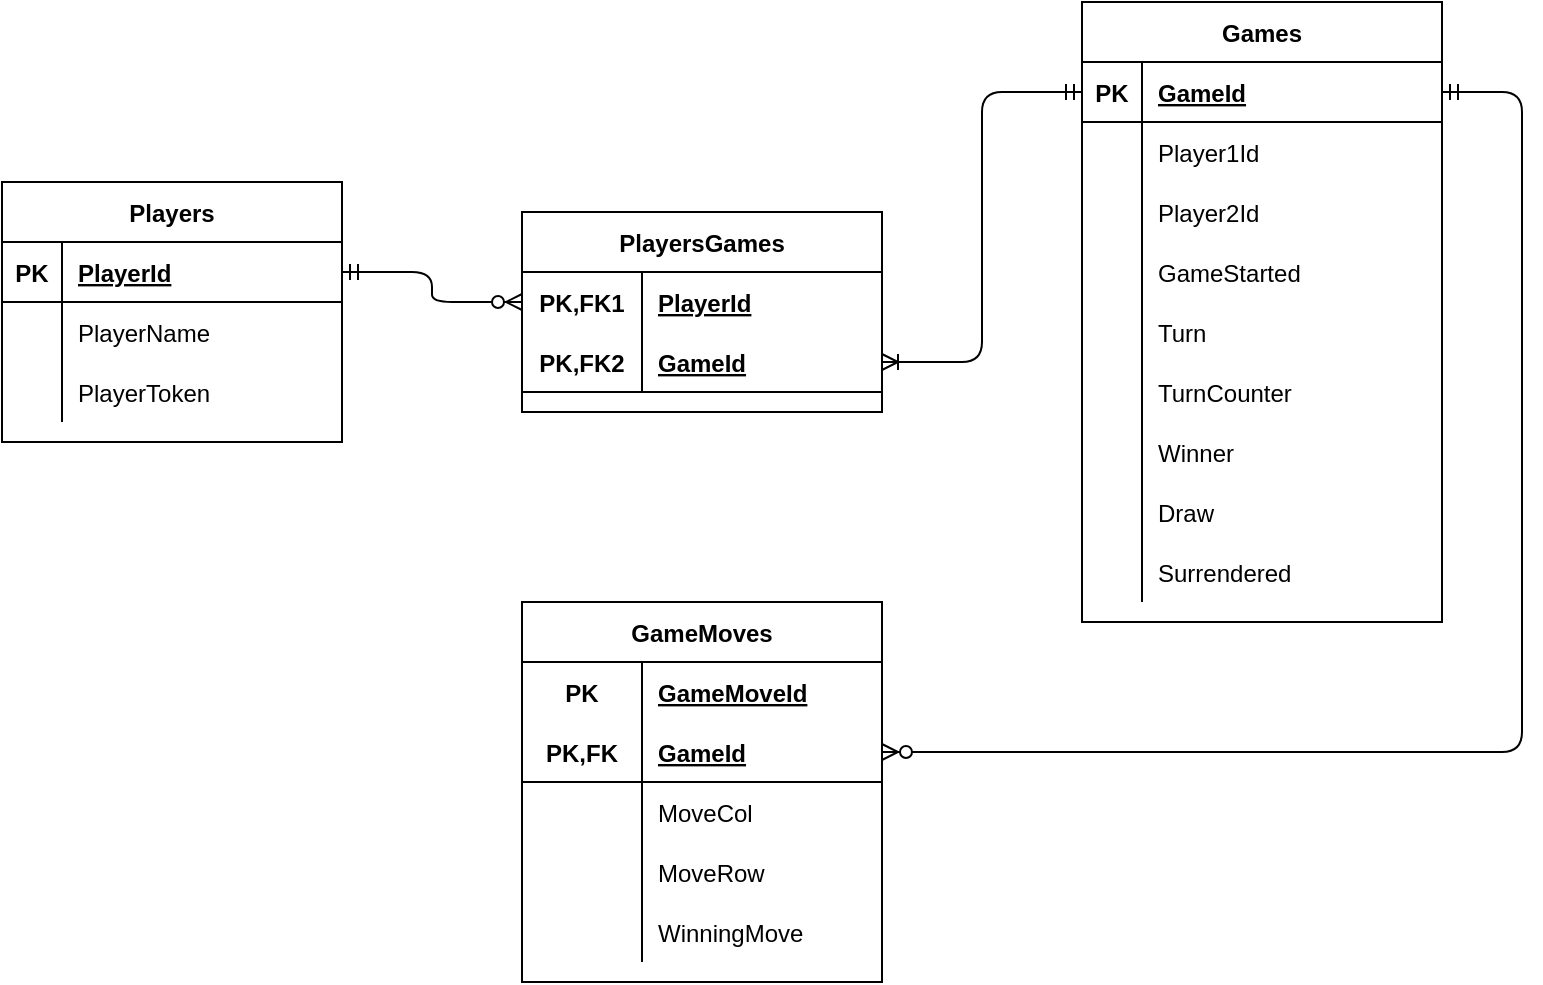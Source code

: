 <mxfile version="14.5.7" type="device"><diagram id="R2lEEEUBdFMjLlhIrx00" name="Page-1"><mxGraphModel dx="1422" dy="762" grid="1" gridSize="10" guides="1" tooltips="1" connect="1" arrows="1" fold="1" page="1" pageScale="1" pageWidth="850" pageHeight="1100" math="0" shadow="0" extFonts="Permanent Marker^https://fonts.googleapis.com/css?family=Permanent+Marker"><root><mxCell id="0"/><mxCell id="1" parent="0"/><mxCell id="C-vyLk0tnHw3VtMMgP7b-23" value="Players" style="shape=table;startSize=30;container=1;collapsible=1;childLayout=tableLayout;fixedRows=1;rowLines=0;fontStyle=1;align=center;resizeLast=1;" parent="1" vertex="1"><mxGeometry x="40" y="245" width="170" height="130" as="geometry"/></mxCell><mxCell id="C-vyLk0tnHw3VtMMgP7b-24" value="" style="shape=partialRectangle;collapsible=0;dropTarget=0;pointerEvents=0;fillColor=none;points=[[0,0.5],[1,0.5]];portConstraint=eastwest;top=0;left=0;right=0;bottom=1;" parent="C-vyLk0tnHw3VtMMgP7b-23" vertex="1"><mxGeometry y="30" width="170" height="30" as="geometry"/></mxCell><mxCell id="C-vyLk0tnHw3VtMMgP7b-25" value="PK" style="shape=partialRectangle;overflow=hidden;connectable=0;fillColor=none;top=0;left=0;bottom=0;right=0;fontStyle=1;" parent="C-vyLk0tnHw3VtMMgP7b-24" vertex="1"><mxGeometry width="30" height="30" as="geometry"/></mxCell><mxCell id="C-vyLk0tnHw3VtMMgP7b-26" value="PlayerId" style="shape=partialRectangle;overflow=hidden;connectable=0;fillColor=none;top=0;left=0;bottom=0;right=0;align=left;spacingLeft=6;fontStyle=5;" parent="C-vyLk0tnHw3VtMMgP7b-24" vertex="1"><mxGeometry x="30" width="140" height="30" as="geometry"/></mxCell><mxCell id="C-vyLk0tnHw3VtMMgP7b-27" value="" style="shape=partialRectangle;collapsible=0;dropTarget=0;pointerEvents=0;fillColor=none;points=[[0,0.5],[1,0.5]];portConstraint=eastwest;top=0;left=0;right=0;bottom=0;" parent="C-vyLk0tnHw3VtMMgP7b-23" vertex="1"><mxGeometry y="60" width="170" height="30" as="geometry"/></mxCell><mxCell id="C-vyLk0tnHw3VtMMgP7b-28" value="" style="shape=partialRectangle;overflow=hidden;connectable=0;fillColor=none;top=0;left=0;bottom=0;right=0;" parent="C-vyLk0tnHw3VtMMgP7b-27" vertex="1"><mxGeometry width="30" height="30" as="geometry"/></mxCell><mxCell id="C-vyLk0tnHw3VtMMgP7b-29" value="PlayerName" style="shape=partialRectangle;overflow=hidden;connectable=0;fillColor=none;top=0;left=0;bottom=0;right=0;align=left;spacingLeft=6;" parent="C-vyLk0tnHw3VtMMgP7b-27" vertex="1"><mxGeometry x="30" width="140" height="30" as="geometry"/></mxCell><mxCell id="J5YXGD3-a0jx02KQ3sk3-1" value="" style="shape=partialRectangle;collapsible=0;dropTarget=0;pointerEvents=0;fillColor=none;points=[[0,0.5],[1,0.5]];portConstraint=eastwest;top=0;left=0;right=0;bottom=0;" vertex="1" parent="C-vyLk0tnHw3VtMMgP7b-23"><mxGeometry y="90" width="170" height="30" as="geometry"/></mxCell><mxCell id="J5YXGD3-a0jx02KQ3sk3-2" value="" style="shape=partialRectangle;overflow=hidden;connectable=0;fillColor=none;top=0;left=0;bottom=0;right=0;" vertex="1" parent="J5YXGD3-a0jx02KQ3sk3-1"><mxGeometry width="30" height="30" as="geometry"/></mxCell><mxCell id="J5YXGD3-a0jx02KQ3sk3-3" value="PlayerToken" style="shape=partialRectangle;overflow=hidden;connectable=0;fillColor=none;top=0;left=0;bottom=0;right=0;align=left;spacingLeft=6;" vertex="1" parent="J5YXGD3-a0jx02KQ3sk3-1"><mxGeometry x="30" width="140" height="30" as="geometry"/></mxCell><mxCell id="J5YXGD3-a0jx02KQ3sk3-4" value="PlayersGames" style="shape=table;startSize=30;container=1;collapsible=1;childLayout=tableLayout;fixedRows=1;rowLines=0;fontStyle=1;align=center;resizeLast=1;" vertex="1" parent="1"><mxGeometry x="300" y="260" width="180" height="100" as="geometry"/></mxCell><mxCell id="J5YXGD3-a0jx02KQ3sk3-5" value="" style="shape=partialRectangle;collapsible=0;dropTarget=0;pointerEvents=0;fillColor=none;top=0;left=0;bottom=0;right=0;points=[[0,0.5],[1,0.5]];portConstraint=eastwest;" vertex="1" parent="J5YXGD3-a0jx02KQ3sk3-4"><mxGeometry y="30" width="180" height="30" as="geometry"/></mxCell><mxCell id="J5YXGD3-a0jx02KQ3sk3-6" value="PK,FK1" style="shape=partialRectangle;connectable=0;fillColor=none;top=0;left=0;bottom=0;right=0;fontStyle=1;overflow=hidden;" vertex="1" parent="J5YXGD3-a0jx02KQ3sk3-5"><mxGeometry width="60" height="30" as="geometry"/></mxCell><mxCell id="J5YXGD3-a0jx02KQ3sk3-7" value="PlayerId" style="shape=partialRectangle;connectable=0;fillColor=none;top=0;left=0;bottom=0;right=0;align=left;spacingLeft=6;fontStyle=5;overflow=hidden;" vertex="1" parent="J5YXGD3-a0jx02KQ3sk3-5"><mxGeometry x="60" width="120" height="30" as="geometry"/></mxCell><mxCell id="J5YXGD3-a0jx02KQ3sk3-8" value="" style="shape=partialRectangle;collapsible=0;dropTarget=0;pointerEvents=0;fillColor=none;top=0;left=0;bottom=1;right=0;points=[[0,0.5],[1,0.5]];portConstraint=eastwest;" vertex="1" parent="J5YXGD3-a0jx02KQ3sk3-4"><mxGeometry y="60" width="180" height="30" as="geometry"/></mxCell><mxCell id="J5YXGD3-a0jx02KQ3sk3-9" value="PK,FK2" style="shape=partialRectangle;connectable=0;fillColor=none;top=0;left=0;bottom=0;right=0;fontStyle=1;overflow=hidden;" vertex="1" parent="J5YXGD3-a0jx02KQ3sk3-8"><mxGeometry width="60" height="30" as="geometry"/></mxCell><mxCell id="J5YXGD3-a0jx02KQ3sk3-10" value="GameId" style="shape=partialRectangle;connectable=0;fillColor=none;top=0;left=0;bottom=0;right=0;align=left;spacingLeft=6;fontStyle=5;overflow=hidden;" vertex="1" parent="J5YXGD3-a0jx02KQ3sk3-8"><mxGeometry x="60" width="120" height="30" as="geometry"/></mxCell><mxCell id="J5YXGD3-a0jx02KQ3sk3-17" value="Games" style="shape=table;startSize=30;container=1;collapsible=1;childLayout=tableLayout;fixedRows=1;rowLines=0;fontStyle=1;align=center;resizeLast=1;" vertex="1" parent="1"><mxGeometry x="580" y="155" width="180" height="310" as="geometry"/></mxCell><mxCell id="J5YXGD3-a0jx02KQ3sk3-18" value="" style="shape=partialRectangle;collapsible=0;dropTarget=0;pointerEvents=0;fillColor=none;top=0;left=0;bottom=1;right=0;points=[[0,0.5],[1,0.5]];portConstraint=eastwest;" vertex="1" parent="J5YXGD3-a0jx02KQ3sk3-17"><mxGeometry y="30" width="180" height="30" as="geometry"/></mxCell><mxCell id="J5YXGD3-a0jx02KQ3sk3-19" value="PK" style="shape=partialRectangle;connectable=0;fillColor=none;top=0;left=0;bottom=0;right=0;fontStyle=1;overflow=hidden;" vertex="1" parent="J5YXGD3-a0jx02KQ3sk3-18"><mxGeometry width="30" height="30" as="geometry"/></mxCell><mxCell id="J5YXGD3-a0jx02KQ3sk3-20" value="GameId" style="shape=partialRectangle;connectable=0;fillColor=none;top=0;left=0;bottom=0;right=0;align=left;spacingLeft=6;fontStyle=5;overflow=hidden;" vertex="1" parent="J5YXGD3-a0jx02KQ3sk3-18"><mxGeometry x="30" width="150" height="30" as="geometry"/></mxCell><mxCell id="J5YXGD3-a0jx02KQ3sk3-21" value="" style="shape=partialRectangle;collapsible=0;dropTarget=0;pointerEvents=0;fillColor=none;top=0;left=0;bottom=0;right=0;points=[[0,0.5],[1,0.5]];portConstraint=eastwest;" vertex="1" parent="J5YXGD3-a0jx02KQ3sk3-17"><mxGeometry y="60" width="180" height="30" as="geometry"/></mxCell><mxCell id="J5YXGD3-a0jx02KQ3sk3-22" value="" style="shape=partialRectangle;connectable=0;fillColor=none;top=0;left=0;bottom=0;right=0;editable=1;overflow=hidden;" vertex="1" parent="J5YXGD3-a0jx02KQ3sk3-21"><mxGeometry width="30" height="30" as="geometry"/></mxCell><mxCell id="J5YXGD3-a0jx02KQ3sk3-23" value="Player1Id" style="shape=partialRectangle;connectable=0;fillColor=none;top=0;left=0;bottom=0;right=0;align=left;spacingLeft=6;overflow=hidden;" vertex="1" parent="J5YXGD3-a0jx02KQ3sk3-21"><mxGeometry x="30" width="150" height="30" as="geometry"/></mxCell><mxCell id="J5YXGD3-a0jx02KQ3sk3-24" value="" style="shape=partialRectangle;collapsible=0;dropTarget=0;pointerEvents=0;fillColor=none;top=0;left=0;bottom=0;right=0;points=[[0,0.5],[1,0.5]];portConstraint=eastwest;" vertex="1" parent="J5YXGD3-a0jx02KQ3sk3-17"><mxGeometry y="90" width="180" height="30" as="geometry"/></mxCell><mxCell id="J5YXGD3-a0jx02KQ3sk3-25" value="" style="shape=partialRectangle;connectable=0;fillColor=none;top=0;left=0;bottom=0;right=0;editable=1;overflow=hidden;" vertex="1" parent="J5YXGD3-a0jx02KQ3sk3-24"><mxGeometry width="30" height="30" as="geometry"/></mxCell><mxCell id="J5YXGD3-a0jx02KQ3sk3-26" value="Player2Id" style="shape=partialRectangle;connectable=0;fillColor=none;top=0;left=0;bottom=0;right=0;align=left;spacingLeft=6;overflow=hidden;" vertex="1" parent="J5YXGD3-a0jx02KQ3sk3-24"><mxGeometry x="30" width="150" height="30" as="geometry"/></mxCell><mxCell id="J5YXGD3-a0jx02KQ3sk3-27" value="" style="shape=partialRectangle;collapsible=0;dropTarget=0;pointerEvents=0;fillColor=none;top=0;left=0;bottom=0;right=0;points=[[0,0.5],[1,0.5]];portConstraint=eastwest;" vertex="1" parent="J5YXGD3-a0jx02KQ3sk3-17"><mxGeometry y="120" width="180" height="30" as="geometry"/></mxCell><mxCell id="J5YXGD3-a0jx02KQ3sk3-28" value="" style="shape=partialRectangle;connectable=0;fillColor=none;top=0;left=0;bottom=0;right=0;editable=1;overflow=hidden;" vertex="1" parent="J5YXGD3-a0jx02KQ3sk3-27"><mxGeometry width="30" height="30" as="geometry"/></mxCell><mxCell id="J5YXGD3-a0jx02KQ3sk3-29" value="GameStarted" style="shape=partialRectangle;connectable=0;fillColor=none;top=0;left=0;bottom=0;right=0;align=left;spacingLeft=6;overflow=hidden;" vertex="1" parent="J5YXGD3-a0jx02KQ3sk3-27"><mxGeometry x="30" width="150" height="30" as="geometry"/></mxCell><mxCell id="J5YXGD3-a0jx02KQ3sk3-30" value="" style="shape=partialRectangle;collapsible=0;dropTarget=0;pointerEvents=0;fillColor=none;top=0;left=0;bottom=0;right=0;points=[[0,0.5],[1,0.5]];portConstraint=eastwest;" vertex="1" parent="J5YXGD3-a0jx02KQ3sk3-17"><mxGeometry y="150" width="180" height="30" as="geometry"/></mxCell><mxCell id="J5YXGD3-a0jx02KQ3sk3-31" value="" style="shape=partialRectangle;connectable=0;fillColor=none;top=0;left=0;bottom=0;right=0;editable=1;overflow=hidden;" vertex="1" parent="J5YXGD3-a0jx02KQ3sk3-30"><mxGeometry width="30" height="30" as="geometry"/></mxCell><mxCell id="J5YXGD3-a0jx02KQ3sk3-32" value="Turn" style="shape=partialRectangle;connectable=0;fillColor=none;top=0;left=0;bottom=0;right=0;align=left;spacingLeft=6;overflow=hidden;" vertex="1" parent="J5YXGD3-a0jx02KQ3sk3-30"><mxGeometry x="30" width="150" height="30" as="geometry"/></mxCell><mxCell id="J5YXGD3-a0jx02KQ3sk3-33" value="" style="shape=partialRectangle;collapsible=0;dropTarget=0;pointerEvents=0;fillColor=none;top=0;left=0;bottom=0;right=0;points=[[0,0.5],[1,0.5]];portConstraint=eastwest;" vertex="1" parent="J5YXGD3-a0jx02KQ3sk3-17"><mxGeometry y="180" width="180" height="30" as="geometry"/></mxCell><mxCell id="J5YXGD3-a0jx02KQ3sk3-34" value="" style="shape=partialRectangle;connectable=0;fillColor=none;top=0;left=0;bottom=0;right=0;editable=1;overflow=hidden;" vertex="1" parent="J5YXGD3-a0jx02KQ3sk3-33"><mxGeometry width="30" height="30" as="geometry"/></mxCell><mxCell id="J5YXGD3-a0jx02KQ3sk3-35" value="TurnCounter" style="shape=partialRectangle;connectable=0;fillColor=none;top=0;left=0;bottom=0;right=0;align=left;spacingLeft=6;overflow=hidden;" vertex="1" parent="J5YXGD3-a0jx02KQ3sk3-33"><mxGeometry x="30" width="150" height="30" as="geometry"/></mxCell><mxCell id="J5YXGD3-a0jx02KQ3sk3-36" value="" style="shape=partialRectangle;collapsible=0;dropTarget=0;pointerEvents=0;fillColor=none;top=0;left=0;bottom=0;right=0;points=[[0,0.5],[1,0.5]];portConstraint=eastwest;" vertex="1" parent="J5YXGD3-a0jx02KQ3sk3-17"><mxGeometry y="210" width="180" height="30" as="geometry"/></mxCell><mxCell id="J5YXGD3-a0jx02KQ3sk3-37" value="" style="shape=partialRectangle;connectable=0;fillColor=none;top=0;left=0;bottom=0;right=0;editable=1;overflow=hidden;" vertex="1" parent="J5YXGD3-a0jx02KQ3sk3-36"><mxGeometry width="30" height="30" as="geometry"/></mxCell><mxCell id="J5YXGD3-a0jx02KQ3sk3-38" value="Winner" style="shape=partialRectangle;connectable=0;fillColor=none;top=0;left=0;bottom=0;right=0;align=left;spacingLeft=6;overflow=hidden;" vertex="1" parent="J5YXGD3-a0jx02KQ3sk3-36"><mxGeometry x="30" width="150" height="30" as="geometry"/></mxCell><mxCell id="J5YXGD3-a0jx02KQ3sk3-39" value="" style="shape=partialRectangle;collapsible=0;dropTarget=0;pointerEvents=0;fillColor=none;top=0;left=0;bottom=0;right=0;points=[[0,0.5],[1,0.5]];portConstraint=eastwest;" vertex="1" parent="J5YXGD3-a0jx02KQ3sk3-17"><mxGeometry y="240" width="180" height="30" as="geometry"/></mxCell><mxCell id="J5YXGD3-a0jx02KQ3sk3-40" value="" style="shape=partialRectangle;connectable=0;fillColor=none;top=0;left=0;bottom=0;right=0;editable=1;overflow=hidden;" vertex="1" parent="J5YXGD3-a0jx02KQ3sk3-39"><mxGeometry width="30" height="30" as="geometry"/></mxCell><mxCell id="J5YXGD3-a0jx02KQ3sk3-41" value="Draw" style="shape=partialRectangle;connectable=0;fillColor=none;top=0;left=0;bottom=0;right=0;align=left;spacingLeft=6;overflow=hidden;" vertex="1" parent="J5YXGD3-a0jx02KQ3sk3-39"><mxGeometry x="30" width="150" height="30" as="geometry"/></mxCell><mxCell id="J5YXGD3-a0jx02KQ3sk3-42" value="" style="shape=partialRectangle;collapsible=0;dropTarget=0;pointerEvents=0;fillColor=none;top=0;left=0;bottom=0;right=0;points=[[0,0.5],[1,0.5]];portConstraint=eastwest;" vertex="1" parent="J5YXGD3-a0jx02KQ3sk3-17"><mxGeometry y="270" width="180" height="30" as="geometry"/></mxCell><mxCell id="J5YXGD3-a0jx02KQ3sk3-43" value="" style="shape=partialRectangle;connectable=0;fillColor=none;top=0;left=0;bottom=0;right=0;editable=1;overflow=hidden;" vertex="1" parent="J5YXGD3-a0jx02KQ3sk3-42"><mxGeometry width="30" height="30" as="geometry"/></mxCell><mxCell id="J5YXGD3-a0jx02KQ3sk3-44" value="Surrendered" style="shape=partialRectangle;connectable=0;fillColor=none;top=0;left=0;bottom=0;right=0;align=left;spacingLeft=6;overflow=hidden;" vertex="1" parent="J5YXGD3-a0jx02KQ3sk3-42"><mxGeometry x="30" width="150" height="30" as="geometry"/></mxCell><mxCell id="J5YXGD3-a0jx02KQ3sk3-45" value="GameMoves" style="shape=table;startSize=30;container=1;collapsible=1;childLayout=tableLayout;fixedRows=1;rowLines=0;fontStyle=1;align=center;resizeLast=1;" vertex="1" parent="1"><mxGeometry x="300" y="455" width="180" height="190" as="geometry"/></mxCell><mxCell id="J5YXGD3-a0jx02KQ3sk3-46" value="" style="shape=partialRectangle;collapsible=0;dropTarget=0;pointerEvents=0;fillColor=none;top=0;left=0;bottom=0;right=0;points=[[0,0.5],[1,0.5]];portConstraint=eastwest;" vertex="1" parent="J5YXGD3-a0jx02KQ3sk3-45"><mxGeometry y="30" width="180" height="30" as="geometry"/></mxCell><mxCell id="J5YXGD3-a0jx02KQ3sk3-47" value="PK" style="shape=partialRectangle;connectable=0;fillColor=none;top=0;left=0;bottom=0;right=0;fontStyle=1;overflow=hidden;" vertex="1" parent="J5YXGD3-a0jx02KQ3sk3-46"><mxGeometry width="60" height="30" as="geometry"/></mxCell><mxCell id="J5YXGD3-a0jx02KQ3sk3-48" value="GameMoveId" style="shape=partialRectangle;connectable=0;fillColor=none;top=0;left=0;bottom=0;right=0;align=left;spacingLeft=6;fontStyle=5;overflow=hidden;" vertex="1" parent="J5YXGD3-a0jx02KQ3sk3-46"><mxGeometry x="60" width="120" height="30" as="geometry"/></mxCell><mxCell id="J5YXGD3-a0jx02KQ3sk3-49" value="" style="shape=partialRectangle;collapsible=0;dropTarget=0;pointerEvents=0;fillColor=none;top=0;left=0;bottom=1;right=0;points=[[0,0.5],[1,0.5]];portConstraint=eastwest;" vertex="1" parent="J5YXGD3-a0jx02KQ3sk3-45"><mxGeometry y="60" width="180" height="30" as="geometry"/></mxCell><mxCell id="J5YXGD3-a0jx02KQ3sk3-50" value="PK,FK" style="shape=partialRectangle;connectable=0;fillColor=none;top=0;left=0;bottom=0;right=0;fontStyle=1;overflow=hidden;" vertex="1" parent="J5YXGD3-a0jx02KQ3sk3-49"><mxGeometry width="60" height="30" as="geometry"/></mxCell><mxCell id="J5YXGD3-a0jx02KQ3sk3-51" value="GameId" style="shape=partialRectangle;connectable=0;fillColor=none;top=0;left=0;bottom=0;right=0;align=left;spacingLeft=6;fontStyle=5;overflow=hidden;" vertex="1" parent="J5YXGD3-a0jx02KQ3sk3-49"><mxGeometry x="60" width="120" height="30" as="geometry"/></mxCell><mxCell id="J5YXGD3-a0jx02KQ3sk3-52" value="" style="shape=partialRectangle;collapsible=0;dropTarget=0;pointerEvents=0;fillColor=none;top=0;left=0;bottom=0;right=0;points=[[0,0.5],[1,0.5]];portConstraint=eastwest;" vertex="1" parent="J5YXGD3-a0jx02KQ3sk3-45"><mxGeometry y="90" width="180" height="30" as="geometry"/></mxCell><mxCell id="J5YXGD3-a0jx02KQ3sk3-53" value="" style="shape=partialRectangle;connectable=0;fillColor=none;top=0;left=0;bottom=0;right=0;editable=1;overflow=hidden;" vertex="1" parent="J5YXGD3-a0jx02KQ3sk3-52"><mxGeometry width="60" height="30" as="geometry"/></mxCell><mxCell id="J5YXGD3-a0jx02KQ3sk3-54" value="MoveCol" style="shape=partialRectangle;connectable=0;fillColor=none;top=0;left=0;bottom=0;right=0;align=left;spacingLeft=6;overflow=hidden;" vertex="1" parent="J5YXGD3-a0jx02KQ3sk3-52"><mxGeometry x="60" width="120" height="30" as="geometry"/></mxCell><mxCell id="J5YXGD3-a0jx02KQ3sk3-55" value="" style="shape=partialRectangle;collapsible=0;dropTarget=0;pointerEvents=0;fillColor=none;top=0;left=0;bottom=0;right=0;points=[[0,0.5],[1,0.5]];portConstraint=eastwest;" vertex="1" parent="J5YXGD3-a0jx02KQ3sk3-45"><mxGeometry y="120" width="180" height="30" as="geometry"/></mxCell><mxCell id="J5YXGD3-a0jx02KQ3sk3-56" value="" style="shape=partialRectangle;connectable=0;fillColor=none;top=0;left=0;bottom=0;right=0;editable=1;overflow=hidden;" vertex="1" parent="J5YXGD3-a0jx02KQ3sk3-55"><mxGeometry width="60" height="30" as="geometry"/></mxCell><mxCell id="J5YXGD3-a0jx02KQ3sk3-57" value="MoveRow" style="shape=partialRectangle;connectable=0;fillColor=none;top=0;left=0;bottom=0;right=0;align=left;spacingLeft=6;overflow=hidden;" vertex="1" parent="J5YXGD3-a0jx02KQ3sk3-55"><mxGeometry x="60" width="120" height="30" as="geometry"/></mxCell><mxCell id="J5YXGD3-a0jx02KQ3sk3-90" value="" style="shape=partialRectangle;collapsible=0;dropTarget=0;pointerEvents=0;fillColor=none;top=0;left=0;bottom=0;right=0;points=[[0,0.5],[1,0.5]];portConstraint=eastwest;" vertex="1" parent="J5YXGD3-a0jx02KQ3sk3-45"><mxGeometry y="150" width="180" height="30" as="geometry"/></mxCell><mxCell id="J5YXGD3-a0jx02KQ3sk3-91" value="" style="shape=partialRectangle;connectable=0;fillColor=none;top=0;left=0;bottom=0;right=0;editable=1;overflow=hidden;" vertex="1" parent="J5YXGD3-a0jx02KQ3sk3-90"><mxGeometry width="60" height="30" as="geometry"/></mxCell><mxCell id="J5YXGD3-a0jx02KQ3sk3-92" value="WinningMove" style="shape=partialRectangle;connectable=0;fillColor=none;top=0;left=0;bottom=0;right=0;align=left;spacingLeft=6;overflow=hidden;" vertex="1" parent="J5YXGD3-a0jx02KQ3sk3-90"><mxGeometry x="60" width="120" height="30" as="geometry"/></mxCell><mxCell id="J5YXGD3-a0jx02KQ3sk3-93" value="" style="edgeStyle=orthogonalEdgeStyle;fontSize=12;html=1;endArrow=ERzeroToMany;endFill=1;exitX=1;exitY=0.5;exitDx=0;exitDy=0;entryX=0;entryY=0.5;entryDx=0;entryDy=0;startArrow=ERmandOne;startFill=0;" edge="1" parent="1" source="C-vyLk0tnHw3VtMMgP7b-24" target="J5YXGD3-a0jx02KQ3sk3-5"><mxGeometry width="100" height="100" relative="1" as="geometry"><mxPoint x="370" y="440" as="sourcePoint"/><mxPoint x="470" y="340" as="targetPoint"/></mxGeometry></mxCell><mxCell id="J5YXGD3-a0jx02KQ3sk3-94" value="" style="edgeStyle=orthogonalEdgeStyle;fontSize=12;html=1;endArrow=ERmandOne;endFill=0;entryX=0;entryY=0.5;entryDx=0;entryDy=0;exitX=1;exitY=0.5;exitDx=0;exitDy=0;startArrow=ERoneToMany;startFill=0;" edge="1" parent="1" source="J5YXGD3-a0jx02KQ3sk3-8" target="J5YXGD3-a0jx02KQ3sk3-18"><mxGeometry width="100" height="100" relative="1" as="geometry"><mxPoint x="370" y="440" as="sourcePoint"/><mxPoint x="470" y="340" as="targetPoint"/></mxGeometry></mxCell><mxCell id="J5YXGD3-a0jx02KQ3sk3-95" value="" style="edgeStyle=orthogonalEdgeStyle;fontSize=12;html=1;endArrow=ERmandOne;endFill=0;entryX=1;entryY=0.5;entryDx=0;entryDy=0;exitX=1;exitY=0.5;exitDx=0;exitDy=0;startArrow=ERzeroToMany;startFill=1;" edge="1" parent="1" source="J5YXGD3-a0jx02KQ3sk3-49" target="J5YXGD3-a0jx02KQ3sk3-18"><mxGeometry width="100" height="100" relative="1" as="geometry"><mxPoint x="710" y="360" as="sourcePoint"/><mxPoint x="810" y="225" as="targetPoint"/><Array as="points"><mxPoint x="800" y="530"/><mxPoint x="800" y="200"/></Array></mxGeometry></mxCell></root></mxGraphModel></diagram></mxfile>